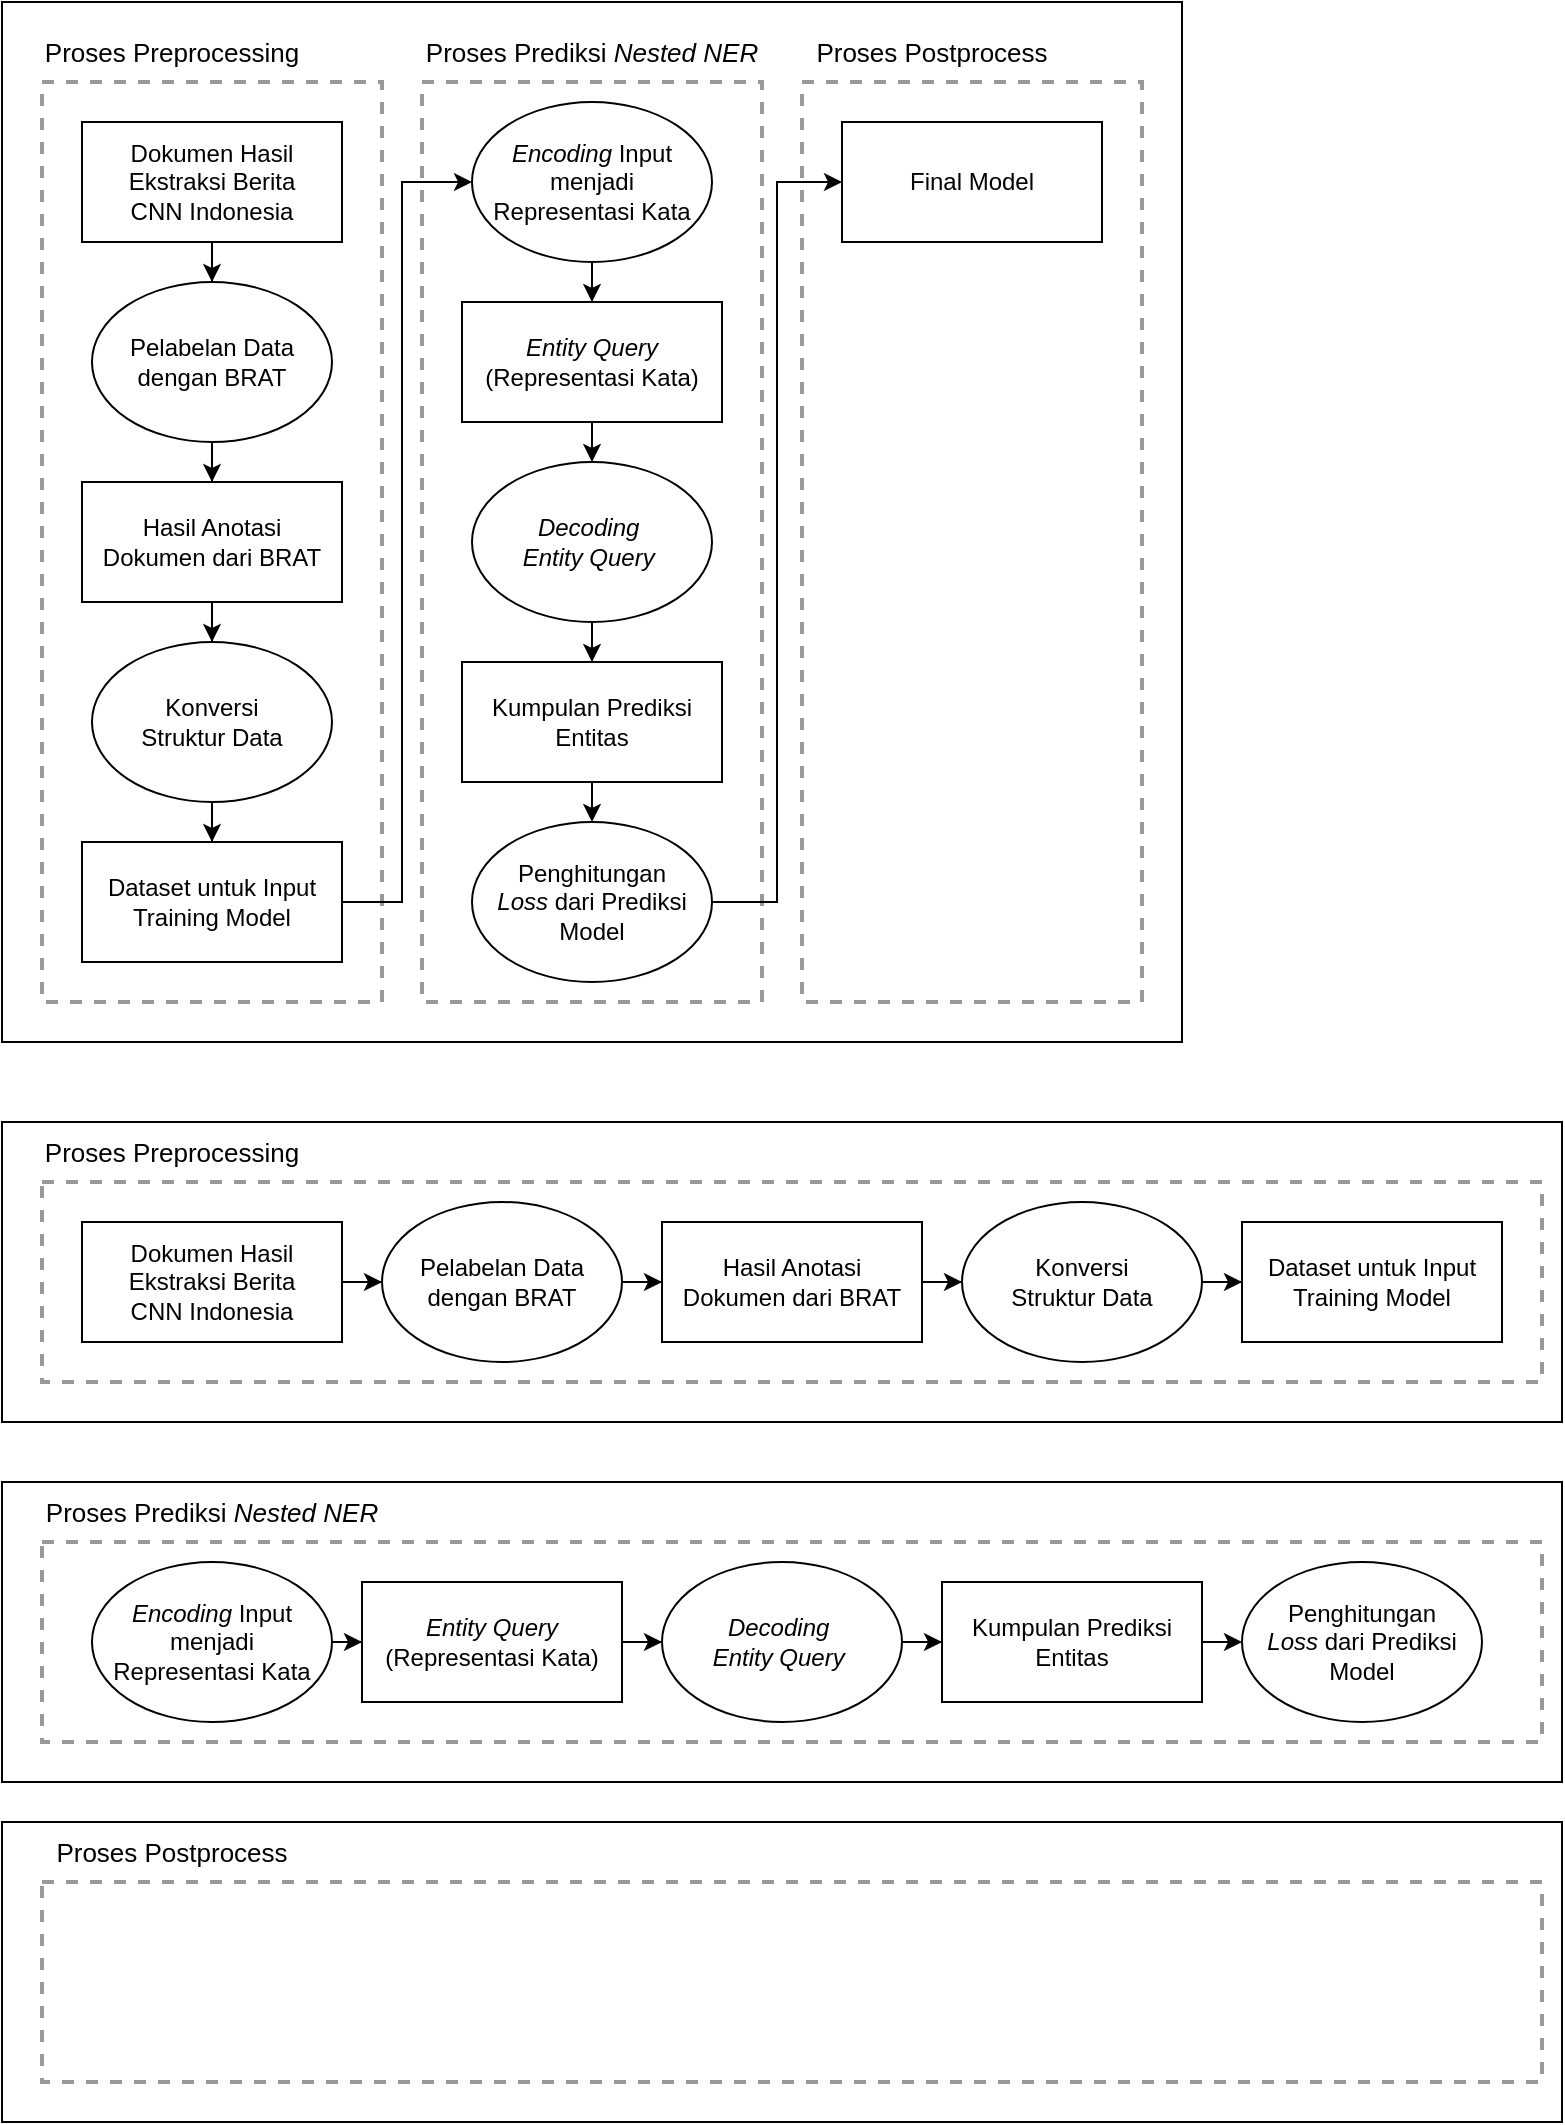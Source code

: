 <mxfile version="18.0.2" type="device"><diagram id="URCJNokMyizEoG-2Pjee" name="Page-1"><mxGraphModel dx="1482" dy="2038" grid="1" gridSize="10" guides="1" tooltips="1" connect="1" arrows="1" fold="1" page="1" pageScale="1" pageWidth="850" pageHeight="1100" math="0" shadow="0"><root><mxCell id="0"/><mxCell id="1" parent="0"/><mxCell id="I5Og-PetKflZJKWtoMjV-12" value="" style="rounded=0;whiteSpace=wrap;html=1;strokeWidth=1;" vertex="1" parent="1"><mxGeometry x="20" y="-530" width="780" height="150" as="geometry"/></mxCell><mxCell id="Uwzy4m9ClbaXB_9HA1U4-29" value="" style="rounded=0;whiteSpace=wrap;html=1;strokeWidth=1;" parent="1" vertex="1"><mxGeometry x="20" y="-1090" width="590" height="520" as="geometry"/></mxCell><mxCell id="Uwzy4m9ClbaXB_9HA1U4-23" value="" style="rounded=0;whiteSpace=wrap;html=1;dashed=1;fillColor=none;strokeWidth=2;opacity=40;" parent="1" vertex="1"><mxGeometry x="420" y="-1050" width="170" height="460" as="geometry"/></mxCell><mxCell id="Uwzy4m9ClbaXB_9HA1U4-20" value="" style="rounded=0;whiteSpace=wrap;html=1;dashed=1;fillColor=none;strokeWidth=2;opacity=40;" parent="1" vertex="1"><mxGeometry x="40" y="-1050" width="170" height="460" as="geometry"/></mxCell><mxCell id="Uwzy4m9ClbaXB_9HA1U4-22" value="" style="rounded=0;whiteSpace=wrap;html=1;dashed=1;fillColor=none;strokeWidth=2;opacity=40;" parent="1" vertex="1"><mxGeometry x="230" y="-1050" width="170" height="460" as="geometry"/></mxCell><mxCell id="Uwzy4m9ClbaXB_9HA1U4-8" value="" style="edgeStyle=orthogonalEdgeStyle;rounded=0;orthogonalLoop=1;jettySize=auto;html=1;" parent="1" source="Uwzy4m9ClbaXB_9HA1U4-1" target="Uwzy4m9ClbaXB_9HA1U4-2" edge="1"><mxGeometry relative="1" as="geometry"/></mxCell><mxCell id="Uwzy4m9ClbaXB_9HA1U4-1" value="Dokumen Hasil &lt;br&gt;Ekstraksi Berita &lt;br&gt;CNN Indonesia" style="rounded=0;whiteSpace=wrap;html=1;" parent="1" vertex="1"><mxGeometry x="60" y="-1030" width="130" height="60" as="geometry"/></mxCell><mxCell id="Uwzy4m9ClbaXB_9HA1U4-9" value="" style="edgeStyle=orthogonalEdgeStyle;rounded=0;orthogonalLoop=1;jettySize=auto;html=1;" parent="1" source="Uwzy4m9ClbaXB_9HA1U4-2" target="Uwzy4m9ClbaXB_9HA1U4-3" edge="1"><mxGeometry relative="1" as="geometry"/></mxCell><mxCell id="Uwzy4m9ClbaXB_9HA1U4-2" value="Pelabelan Data dengan BRAT" style="ellipse;whiteSpace=wrap;html=1;" parent="1" vertex="1"><mxGeometry x="65" y="-950" width="120" height="80" as="geometry"/></mxCell><mxCell id="Uwzy4m9ClbaXB_9HA1U4-10" value="" style="edgeStyle=orthogonalEdgeStyle;rounded=0;orthogonalLoop=1;jettySize=auto;html=1;" parent="1" source="Uwzy4m9ClbaXB_9HA1U4-3" target="Uwzy4m9ClbaXB_9HA1U4-4" edge="1"><mxGeometry relative="1" as="geometry"/></mxCell><mxCell id="Uwzy4m9ClbaXB_9HA1U4-3" value="Hasil Anotasi &lt;br&gt;Dokumen dari BRAT" style="rounded=0;whiteSpace=wrap;html=1;" parent="1" vertex="1"><mxGeometry x="60" y="-850" width="130" height="60" as="geometry"/></mxCell><mxCell id="Uwzy4m9ClbaXB_9HA1U4-11" value="" style="edgeStyle=orthogonalEdgeStyle;rounded=0;orthogonalLoop=1;jettySize=auto;html=1;" parent="1" source="Uwzy4m9ClbaXB_9HA1U4-4" target="Uwzy4m9ClbaXB_9HA1U4-5" edge="1"><mxGeometry relative="1" as="geometry"/></mxCell><mxCell id="Uwzy4m9ClbaXB_9HA1U4-4" value="Konversi &lt;br&gt;Struktur Data" style="ellipse;whiteSpace=wrap;html=1;" parent="1" vertex="1"><mxGeometry x="65" y="-770" width="120" height="80" as="geometry"/></mxCell><mxCell id="Uwzy4m9ClbaXB_9HA1U4-12" style="edgeStyle=orthogonalEdgeStyle;rounded=0;orthogonalLoop=1;jettySize=auto;html=1;entryX=0;entryY=0.5;entryDx=0;entryDy=0;" parent="1" source="Uwzy4m9ClbaXB_9HA1U4-5" target="Uwzy4m9ClbaXB_9HA1U4-6" edge="1"><mxGeometry relative="1" as="geometry"><Array as="points"><mxPoint x="220" y="-640"/><mxPoint x="220" y="-1000"/></Array></mxGeometry></mxCell><mxCell id="Uwzy4m9ClbaXB_9HA1U4-5" value="Dataset untuk Input Training Model" style="rounded=0;whiteSpace=wrap;html=1;" parent="1" vertex="1"><mxGeometry x="60" y="-670" width="130" height="60" as="geometry"/></mxCell><mxCell id="Uwzy4m9ClbaXB_9HA1U4-13" value="" style="edgeStyle=orthogonalEdgeStyle;rounded=0;orthogonalLoop=1;jettySize=auto;html=1;" parent="1" source="Uwzy4m9ClbaXB_9HA1U4-6" target="Uwzy4m9ClbaXB_9HA1U4-7" edge="1"><mxGeometry relative="1" as="geometry"/></mxCell><mxCell id="Uwzy4m9ClbaXB_9HA1U4-6" value="&lt;i&gt;Encoding&lt;/i&gt;&amp;nbsp;Input menjadi &lt;br&gt;Representasi Kata" style="ellipse;whiteSpace=wrap;html=1;" parent="1" vertex="1"><mxGeometry x="255" y="-1040" width="120" height="80" as="geometry"/></mxCell><mxCell id="Uwzy4m9ClbaXB_9HA1U4-17" value="" style="edgeStyle=orthogonalEdgeStyle;rounded=0;orthogonalLoop=1;jettySize=auto;html=1;" parent="1" source="Uwzy4m9ClbaXB_9HA1U4-7" target="Uwzy4m9ClbaXB_9HA1U4-14" edge="1"><mxGeometry relative="1" as="geometry"/></mxCell><mxCell id="Uwzy4m9ClbaXB_9HA1U4-7" value="&lt;i&gt;Entity Query&lt;/i&gt;&lt;br&gt;(Representasi Kata)" style="rounded=0;whiteSpace=wrap;html=1;" parent="1" vertex="1"><mxGeometry x="250" y="-940" width="130" height="60" as="geometry"/></mxCell><mxCell id="Uwzy4m9ClbaXB_9HA1U4-16" value="" style="edgeStyle=orthogonalEdgeStyle;rounded=0;orthogonalLoop=1;jettySize=auto;html=1;" parent="1" source="Uwzy4m9ClbaXB_9HA1U4-14" target="Uwzy4m9ClbaXB_9HA1U4-15" edge="1"><mxGeometry relative="1" as="geometry"/></mxCell><mxCell id="Uwzy4m9ClbaXB_9HA1U4-14" value="&lt;i&gt;Decoding&lt;/i&gt;&amp;nbsp;&lt;br&gt;&lt;i&gt;Entity Query&amp;nbsp;&lt;/i&gt;" style="ellipse;whiteSpace=wrap;html=1;" parent="1" vertex="1"><mxGeometry x="255" y="-860" width="120" height="80" as="geometry"/></mxCell><mxCell id="Uwzy4m9ClbaXB_9HA1U4-19" style="edgeStyle=orthogonalEdgeStyle;rounded=0;orthogonalLoop=1;jettySize=auto;html=1;entryX=0.5;entryY=0;entryDx=0;entryDy=0;exitX=0.5;exitY=1;exitDx=0;exitDy=0;" parent="1" source="Uwzy4m9ClbaXB_9HA1U4-15" target="Uwzy4m9ClbaXB_9HA1U4-18" edge="1"><mxGeometry relative="1" as="geometry"><Array as="points"/></mxGeometry></mxCell><mxCell id="Uwzy4m9ClbaXB_9HA1U4-15" value="Kumpulan Prediksi Entitas" style="rounded=0;whiteSpace=wrap;html=1;" parent="1" vertex="1"><mxGeometry x="250" y="-760" width="130" height="60" as="geometry"/></mxCell><mxCell id="Uwzy4m9ClbaXB_9HA1U4-26" value="" style="edgeStyle=orthogonalEdgeStyle;rounded=0;orthogonalLoop=1;jettySize=auto;html=1;entryX=0;entryY=0.5;entryDx=0;entryDy=0;" parent="1" source="Uwzy4m9ClbaXB_9HA1U4-18" target="Uwzy4m9ClbaXB_9HA1U4-25" edge="1"><mxGeometry relative="1" as="geometry"/></mxCell><mxCell id="Uwzy4m9ClbaXB_9HA1U4-18" value="Penghitungan &lt;i&gt;Loss&lt;/i&gt;&amp;nbsp;dari Prediksi Model" style="ellipse;whiteSpace=wrap;html=1;" parent="1" vertex="1"><mxGeometry x="255" y="-680" width="120" height="80" as="geometry"/></mxCell><mxCell id="Uwzy4m9ClbaXB_9HA1U4-25" value="Final Model" style="rounded=0;whiteSpace=wrap;html=1;" parent="1" vertex="1"><mxGeometry x="440" y="-1030" width="130" height="60" as="geometry"/></mxCell><mxCell id="Uwzy4m9ClbaXB_9HA1U4-30" value="Proses Preprocessing" style="text;html=1;strokeColor=none;fillColor=none;align=center;verticalAlign=middle;whiteSpace=wrap;rounded=0;fontSize=13;" parent="1" vertex="1"><mxGeometry x="40" y="-1080" width="130" height="30" as="geometry"/></mxCell><mxCell id="Uwzy4m9ClbaXB_9HA1U4-31" value="Proses Prediksi &lt;i&gt;Nested NER&lt;/i&gt;" style="text;html=1;strokeColor=none;fillColor=none;align=center;verticalAlign=middle;whiteSpace=wrap;rounded=0;fontSize=13;" parent="1" vertex="1"><mxGeometry x="230" y="-1080" width="170" height="30" as="geometry"/></mxCell><mxCell id="Uwzy4m9ClbaXB_9HA1U4-32" value="Proses Postprocess" style="text;html=1;align=center;verticalAlign=middle;whiteSpace=wrap;rounded=0;fontSize=13;fontColor=#000000;" parent="1" vertex="1"><mxGeometry x="420" y="-1080" width="130" height="30" as="geometry"/></mxCell><mxCell id="I5Og-PetKflZJKWtoMjV-1" value="" style="rounded=0;whiteSpace=wrap;html=1;dashed=1;fillColor=none;strokeWidth=2;opacity=40;" vertex="1" parent="1"><mxGeometry x="40" y="-500" width="750" height="100" as="geometry"/></mxCell><mxCell id="I5Og-PetKflZJKWtoMjV-2" value="" style="edgeStyle=orthogonalEdgeStyle;rounded=0;orthogonalLoop=1;jettySize=auto;html=1;" edge="1" parent="1" source="I5Og-PetKflZJKWtoMjV-3" target="I5Og-PetKflZJKWtoMjV-5"><mxGeometry relative="1" as="geometry"/></mxCell><mxCell id="I5Og-PetKflZJKWtoMjV-3" value="Dokumen Hasil &lt;br&gt;Ekstraksi Berita &lt;br&gt;CNN Indonesia" style="rounded=0;whiteSpace=wrap;html=1;flipV=1;flipH=0;direction=west;" vertex="1" parent="1"><mxGeometry x="60" y="-480" width="130" height="60" as="geometry"/></mxCell><mxCell id="I5Og-PetKflZJKWtoMjV-4" value="" style="edgeStyle=orthogonalEdgeStyle;rounded=0;orthogonalLoop=1;jettySize=auto;html=1;" edge="1" parent="1" source="I5Og-PetKflZJKWtoMjV-5" target="I5Og-PetKflZJKWtoMjV-7"><mxGeometry relative="1" as="geometry"/></mxCell><mxCell id="I5Og-PetKflZJKWtoMjV-5" value="Pelabelan Data dengan BRAT" style="ellipse;whiteSpace=wrap;html=1;flipV=1;flipH=0;direction=west;" vertex="1" parent="1"><mxGeometry x="210" y="-490" width="120" height="80" as="geometry"/></mxCell><mxCell id="I5Og-PetKflZJKWtoMjV-6" value="" style="edgeStyle=orthogonalEdgeStyle;rounded=0;orthogonalLoop=1;jettySize=auto;html=1;" edge="1" parent="1" source="I5Og-PetKflZJKWtoMjV-7" target="I5Og-PetKflZJKWtoMjV-9"><mxGeometry relative="1" as="geometry"/></mxCell><mxCell id="I5Og-PetKflZJKWtoMjV-7" value="Hasil Anotasi &lt;br&gt;Dokumen dari BRAT" style="rounded=0;whiteSpace=wrap;html=1;flipV=1;flipH=0;direction=west;" vertex="1" parent="1"><mxGeometry x="350" y="-480" width="130" height="60" as="geometry"/></mxCell><mxCell id="I5Og-PetKflZJKWtoMjV-8" value="" style="edgeStyle=orthogonalEdgeStyle;rounded=0;orthogonalLoop=1;jettySize=auto;html=1;" edge="1" parent="1" source="I5Og-PetKflZJKWtoMjV-9" target="I5Og-PetKflZJKWtoMjV-10"><mxGeometry relative="1" as="geometry"/></mxCell><mxCell id="I5Og-PetKflZJKWtoMjV-9" value="Konversi &lt;br&gt;Struktur Data" style="ellipse;whiteSpace=wrap;html=1;flipV=1;flipH=0;direction=west;" vertex="1" parent="1"><mxGeometry x="500" y="-490" width="120" height="80" as="geometry"/></mxCell><mxCell id="I5Og-PetKflZJKWtoMjV-10" value="Dataset untuk Input Training Model" style="rounded=0;whiteSpace=wrap;html=1;flipV=1;flipH=0;direction=west;" vertex="1" parent="1"><mxGeometry x="640" y="-480" width="130" height="60" as="geometry"/></mxCell><mxCell id="I5Og-PetKflZJKWtoMjV-11" value="Proses Preprocessing" style="text;html=1;strokeColor=none;fillColor=none;align=center;verticalAlign=middle;whiteSpace=wrap;rounded=0;fontSize=13;" vertex="1" parent="1"><mxGeometry x="40" y="-530" width="130" height="30" as="geometry"/></mxCell><mxCell id="I5Og-PetKflZJKWtoMjV-13" value="" style="rounded=0;whiteSpace=wrap;html=1;strokeWidth=1;" vertex="1" parent="1"><mxGeometry x="20" y="-350" width="780" height="150" as="geometry"/></mxCell><mxCell id="I5Og-PetKflZJKWtoMjV-14" value="" style="rounded=0;whiteSpace=wrap;html=1;dashed=1;fillColor=none;strokeWidth=2;opacity=40;" vertex="1" parent="1"><mxGeometry x="40" y="-320" width="750" height="100" as="geometry"/></mxCell><mxCell id="I5Og-PetKflZJKWtoMjV-15" value="" style="rounded=0;whiteSpace=wrap;html=1;strokeWidth=1;" vertex="1" parent="1"><mxGeometry x="20" y="-180" width="780" height="150" as="geometry"/></mxCell><mxCell id="I5Og-PetKflZJKWtoMjV-16" value="" style="rounded=0;whiteSpace=wrap;html=1;dashed=1;fillColor=none;strokeWidth=2;opacity=40;" vertex="1" parent="1"><mxGeometry x="40" y="-150" width="750" height="100" as="geometry"/></mxCell><mxCell id="I5Og-PetKflZJKWtoMjV-17" value="Proses Prediksi &lt;i&gt;Nested NER&lt;/i&gt;" style="text;html=1;strokeColor=none;fillColor=none;align=center;verticalAlign=middle;whiteSpace=wrap;rounded=0;fontSize=13;" vertex="1" parent="1"><mxGeometry x="40" y="-350" width="170" height="30" as="geometry"/></mxCell><mxCell id="I5Og-PetKflZJKWtoMjV-20" value="Proses Postprocess" style="text;html=1;align=center;verticalAlign=middle;whiteSpace=wrap;rounded=0;fontSize=13;fontColor=#000000;" vertex="1" parent="1"><mxGeometry x="40" y="-180" width="130" height="30" as="geometry"/></mxCell><mxCell id="I5Og-PetKflZJKWtoMjV-21" value="" style="edgeStyle=orthogonalEdgeStyle;rounded=0;orthogonalLoop=1;jettySize=auto;html=1;" edge="1" parent="1" source="I5Og-PetKflZJKWtoMjV-22" target="I5Og-PetKflZJKWtoMjV-24"><mxGeometry relative="1" as="geometry"/></mxCell><mxCell id="I5Og-PetKflZJKWtoMjV-22" value="&lt;i&gt;Encoding&lt;/i&gt;&amp;nbsp;Input menjadi &lt;br&gt;Representasi Kata" style="ellipse;whiteSpace=wrap;html=1;" vertex="1" parent="1"><mxGeometry x="65" y="-310" width="120" height="80" as="geometry"/></mxCell><mxCell id="I5Og-PetKflZJKWtoMjV-23" value="" style="edgeStyle=orthogonalEdgeStyle;rounded=0;orthogonalLoop=1;jettySize=auto;html=1;" edge="1" parent="1" source="I5Og-PetKflZJKWtoMjV-24" target="I5Og-PetKflZJKWtoMjV-26"><mxGeometry relative="1" as="geometry"/></mxCell><mxCell id="I5Og-PetKflZJKWtoMjV-24" value="&lt;i&gt;Entity Query&lt;/i&gt;&lt;br&gt;(Representasi Kata)" style="rounded=0;whiteSpace=wrap;html=1;" vertex="1" parent="1"><mxGeometry x="200" y="-300" width="130" height="60" as="geometry"/></mxCell><mxCell id="I5Og-PetKflZJKWtoMjV-25" value="" style="edgeStyle=orthogonalEdgeStyle;rounded=0;orthogonalLoop=1;jettySize=auto;html=1;" edge="1" parent="1" source="I5Og-PetKflZJKWtoMjV-26" target="I5Og-PetKflZJKWtoMjV-28"><mxGeometry relative="1" as="geometry"/></mxCell><mxCell id="I5Og-PetKflZJKWtoMjV-26" value="&lt;i&gt;Decoding&lt;/i&gt;&amp;nbsp;&lt;br&gt;&lt;i&gt;Entity Query&amp;nbsp;&lt;/i&gt;" style="ellipse;whiteSpace=wrap;html=1;" vertex="1" parent="1"><mxGeometry x="350" y="-310" width="120" height="80" as="geometry"/></mxCell><mxCell id="I5Og-PetKflZJKWtoMjV-27" style="edgeStyle=orthogonalEdgeStyle;rounded=0;orthogonalLoop=1;jettySize=auto;html=1;entryX=0;entryY=0.5;entryDx=0;entryDy=0;exitX=1;exitY=0.5;exitDx=0;exitDy=0;" edge="1" parent="1" source="I5Og-PetKflZJKWtoMjV-28" target="I5Og-PetKflZJKWtoMjV-29"><mxGeometry relative="1" as="geometry"><Array as="points"/></mxGeometry></mxCell><mxCell id="I5Og-PetKflZJKWtoMjV-28" value="Kumpulan Prediksi Entitas" style="rounded=0;whiteSpace=wrap;html=1;" vertex="1" parent="1"><mxGeometry x="490" y="-300" width="130" height="60" as="geometry"/></mxCell><mxCell id="I5Og-PetKflZJKWtoMjV-29" value="Penghitungan &lt;i&gt;Loss&lt;/i&gt;&amp;nbsp;dari Prediksi Model" style="ellipse;whiteSpace=wrap;html=1;" vertex="1" parent="1"><mxGeometry x="640" y="-310" width="120" height="80" as="geometry"/></mxCell></root></mxGraphModel></diagram></mxfile>